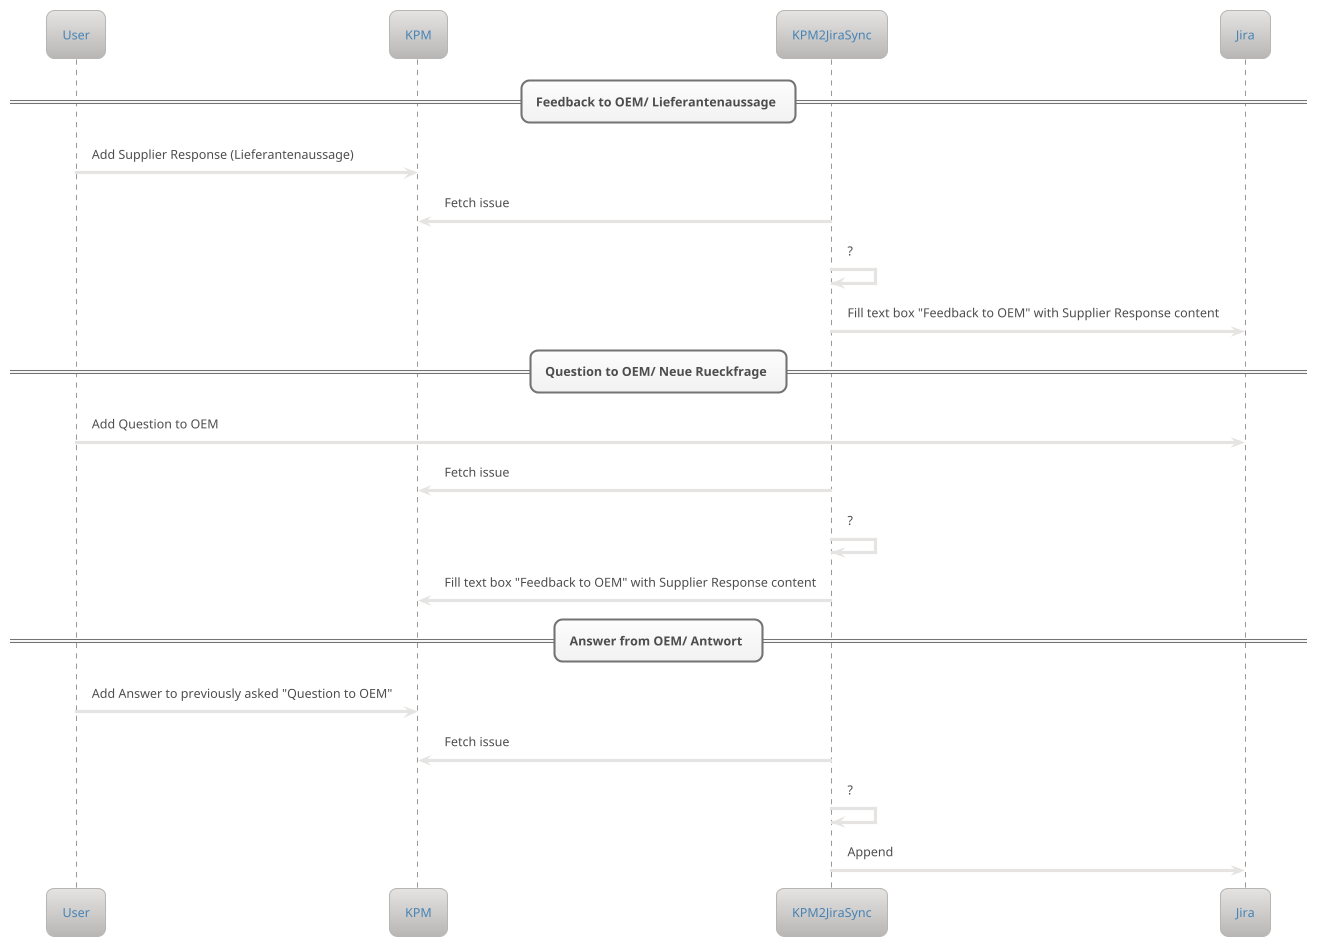 @startuml
!theme metal
== Feedback to OEM/ Lieferantenaussage ==
User -> KPM: Add Supplier Response (Lieferantenaussage)
KPM2JiraSync -> KPM: Fetch issue
KPM2JiraSync -> KPM2JiraSync: ?
KPM2JiraSync -> Jira: Fill text box "Feedback to OEM" with Supplier Response content

== Question to OEM/ Neue Rueckfrage ==
User -> Jira: Add Question to OEM
KPM2JiraSync -> KPM: Fetch issue
KPM2JiraSync -> KPM2JiraSync: ?
KPM2JiraSync -> KPM: Fill text box "Feedback to OEM" with Supplier Response content

== Answer from OEM/ Antwort ==
User -> KPM: Add Answer to previously asked "Question to OEM"
KPM2JiraSync -> KPM: Fetch issue
KPM2JiraSync -> KPM2JiraSync: ?
KPM2JiraSync -> Jira: Append
@enduml